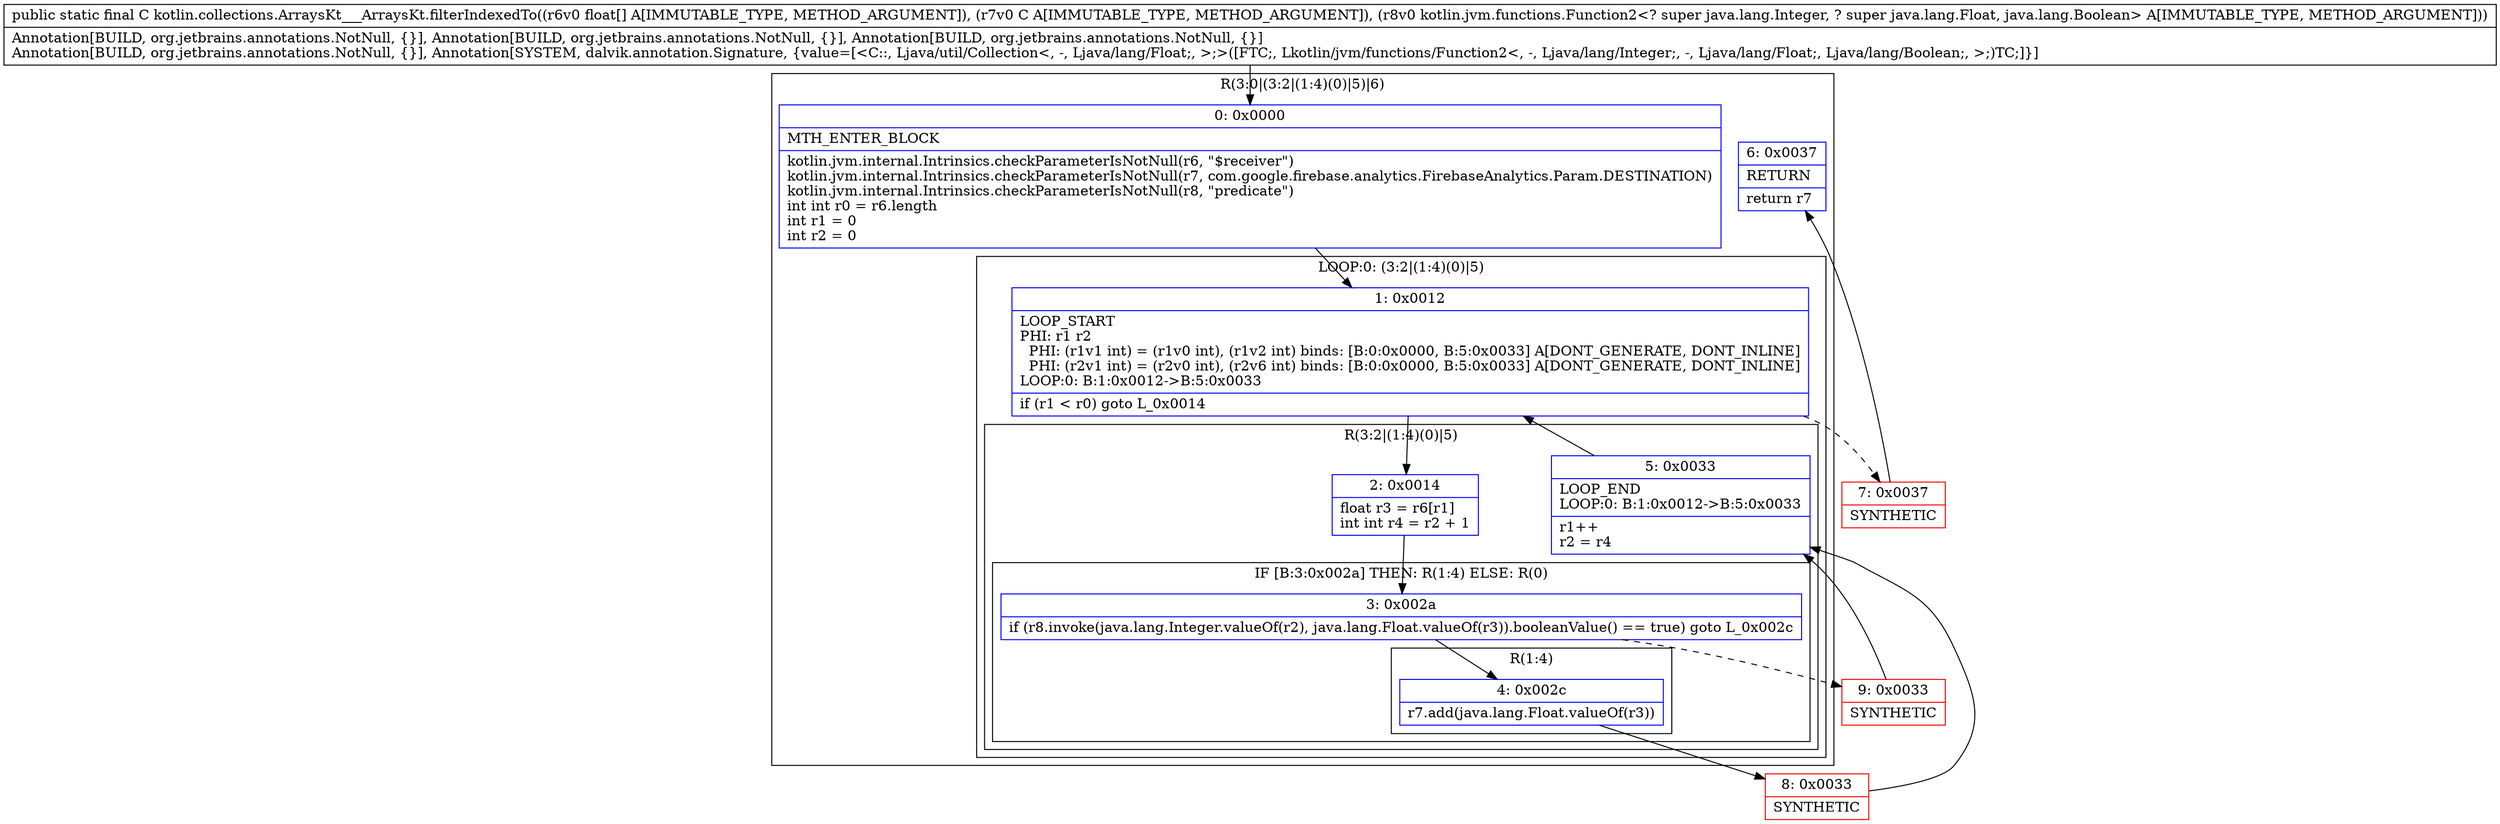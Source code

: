 digraph "CFG forkotlin.collections.ArraysKt___ArraysKt.filterIndexedTo([FLjava\/util\/Collection;Lkotlin\/jvm\/functions\/Function2;)Ljava\/util\/Collection;" {
subgraph cluster_Region_527619216 {
label = "R(3:0|(3:2|(1:4)(0)|5)|6)";
node [shape=record,color=blue];
Node_0 [shape=record,label="{0\:\ 0x0000|MTH_ENTER_BLOCK\l|kotlin.jvm.internal.Intrinsics.checkParameterIsNotNull(r6, \"$receiver\")\lkotlin.jvm.internal.Intrinsics.checkParameterIsNotNull(r7, com.google.firebase.analytics.FirebaseAnalytics.Param.DESTINATION)\lkotlin.jvm.internal.Intrinsics.checkParameterIsNotNull(r8, \"predicate\")\lint int r0 = r6.length\lint r1 = 0\lint r2 = 0\l}"];
subgraph cluster_LoopRegion_872681864 {
label = "LOOP:0: (3:2|(1:4)(0)|5)";
node [shape=record,color=blue];
Node_1 [shape=record,label="{1\:\ 0x0012|LOOP_START\lPHI: r1 r2 \l  PHI: (r1v1 int) = (r1v0 int), (r1v2 int) binds: [B:0:0x0000, B:5:0x0033] A[DONT_GENERATE, DONT_INLINE]\l  PHI: (r2v1 int) = (r2v0 int), (r2v6 int) binds: [B:0:0x0000, B:5:0x0033] A[DONT_GENERATE, DONT_INLINE]\lLOOP:0: B:1:0x0012\-\>B:5:0x0033\l|if (r1 \< r0) goto L_0x0014\l}"];
subgraph cluster_Region_424027304 {
label = "R(3:2|(1:4)(0)|5)";
node [shape=record,color=blue];
Node_2 [shape=record,label="{2\:\ 0x0014|float r3 = r6[r1]\lint int r4 = r2 + 1\l}"];
subgraph cluster_IfRegion_1212828039 {
label = "IF [B:3:0x002a] THEN: R(1:4) ELSE: R(0)";
node [shape=record,color=blue];
Node_3 [shape=record,label="{3\:\ 0x002a|if (r8.invoke(java.lang.Integer.valueOf(r2), java.lang.Float.valueOf(r3)).booleanValue() == true) goto L_0x002c\l}"];
subgraph cluster_Region_1091945034 {
label = "R(1:4)";
node [shape=record,color=blue];
Node_4 [shape=record,label="{4\:\ 0x002c|r7.add(java.lang.Float.valueOf(r3))\l}"];
}
subgraph cluster_Region_2042272505 {
label = "R(0)";
node [shape=record,color=blue];
}
}
Node_5 [shape=record,label="{5\:\ 0x0033|LOOP_END\lLOOP:0: B:1:0x0012\-\>B:5:0x0033\l|r1++\lr2 = r4\l}"];
}
}
Node_6 [shape=record,label="{6\:\ 0x0037|RETURN\l|return r7\l}"];
}
Node_7 [shape=record,color=red,label="{7\:\ 0x0037|SYNTHETIC\l}"];
Node_8 [shape=record,color=red,label="{8\:\ 0x0033|SYNTHETIC\l}"];
Node_9 [shape=record,color=red,label="{9\:\ 0x0033|SYNTHETIC\l}"];
MethodNode[shape=record,label="{public static final C kotlin.collections.ArraysKt___ArraysKt.filterIndexedTo((r6v0 float[] A[IMMUTABLE_TYPE, METHOD_ARGUMENT]), (r7v0 C A[IMMUTABLE_TYPE, METHOD_ARGUMENT]), (r8v0 kotlin.jvm.functions.Function2\<? super java.lang.Integer, ? super java.lang.Float, java.lang.Boolean\> A[IMMUTABLE_TYPE, METHOD_ARGUMENT]))  | Annotation[BUILD, org.jetbrains.annotations.NotNull, \{\}], Annotation[BUILD, org.jetbrains.annotations.NotNull, \{\}], Annotation[BUILD, org.jetbrains.annotations.NotNull, \{\}]\lAnnotation[BUILD, org.jetbrains.annotations.NotNull, \{\}], Annotation[SYSTEM, dalvik.annotation.Signature, \{value=[\<C::, Ljava\/util\/Collection\<, \-, Ljava\/lang\/Float;, \>;\>([FTC;, Lkotlin\/jvm\/functions\/Function2\<, \-, Ljava\/lang\/Integer;, \-, Ljava\/lang\/Float;, Ljava\/lang\/Boolean;, \>;)TC;]\}]\l}"];
MethodNode -> Node_0;
Node_0 -> Node_1;
Node_1 -> Node_2;
Node_1 -> Node_7[style=dashed];
Node_2 -> Node_3;
Node_3 -> Node_4;
Node_3 -> Node_9[style=dashed];
Node_4 -> Node_8;
Node_5 -> Node_1;
Node_7 -> Node_6;
Node_8 -> Node_5;
Node_9 -> Node_5;
}


